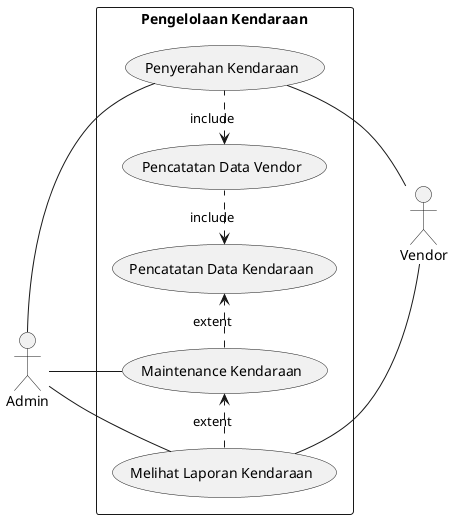 @startuml contoh

left to right direction
skinparam packageStyle rectangle

actor "Admin" as acadmin
actor "Vendor" as acvendor

rectangle "Pengelolaan Kendaraan" {

    usecase "Penyerahan Kendaraan" as todo1
    usecase "Pencatatan Data Vendor" as todo2
    usecase "Pencatatan Data Kendaraan" as todo3
    usecase "Maintenance Kendaraan" as todo4
    usecase "Melihat Laporan Kendaraan" as todo5

    acadmin -- todo1
    todo1 -- acvendor
    todo5 -- acvendor
    acadmin -- todo4
    acadmin -- todo5

    todo2 <. todo1  : include
    todo3 <. todo2 : include
    todo4 .> todo3 : extent
    todo5 .> todo4 : extent

}

@enduml